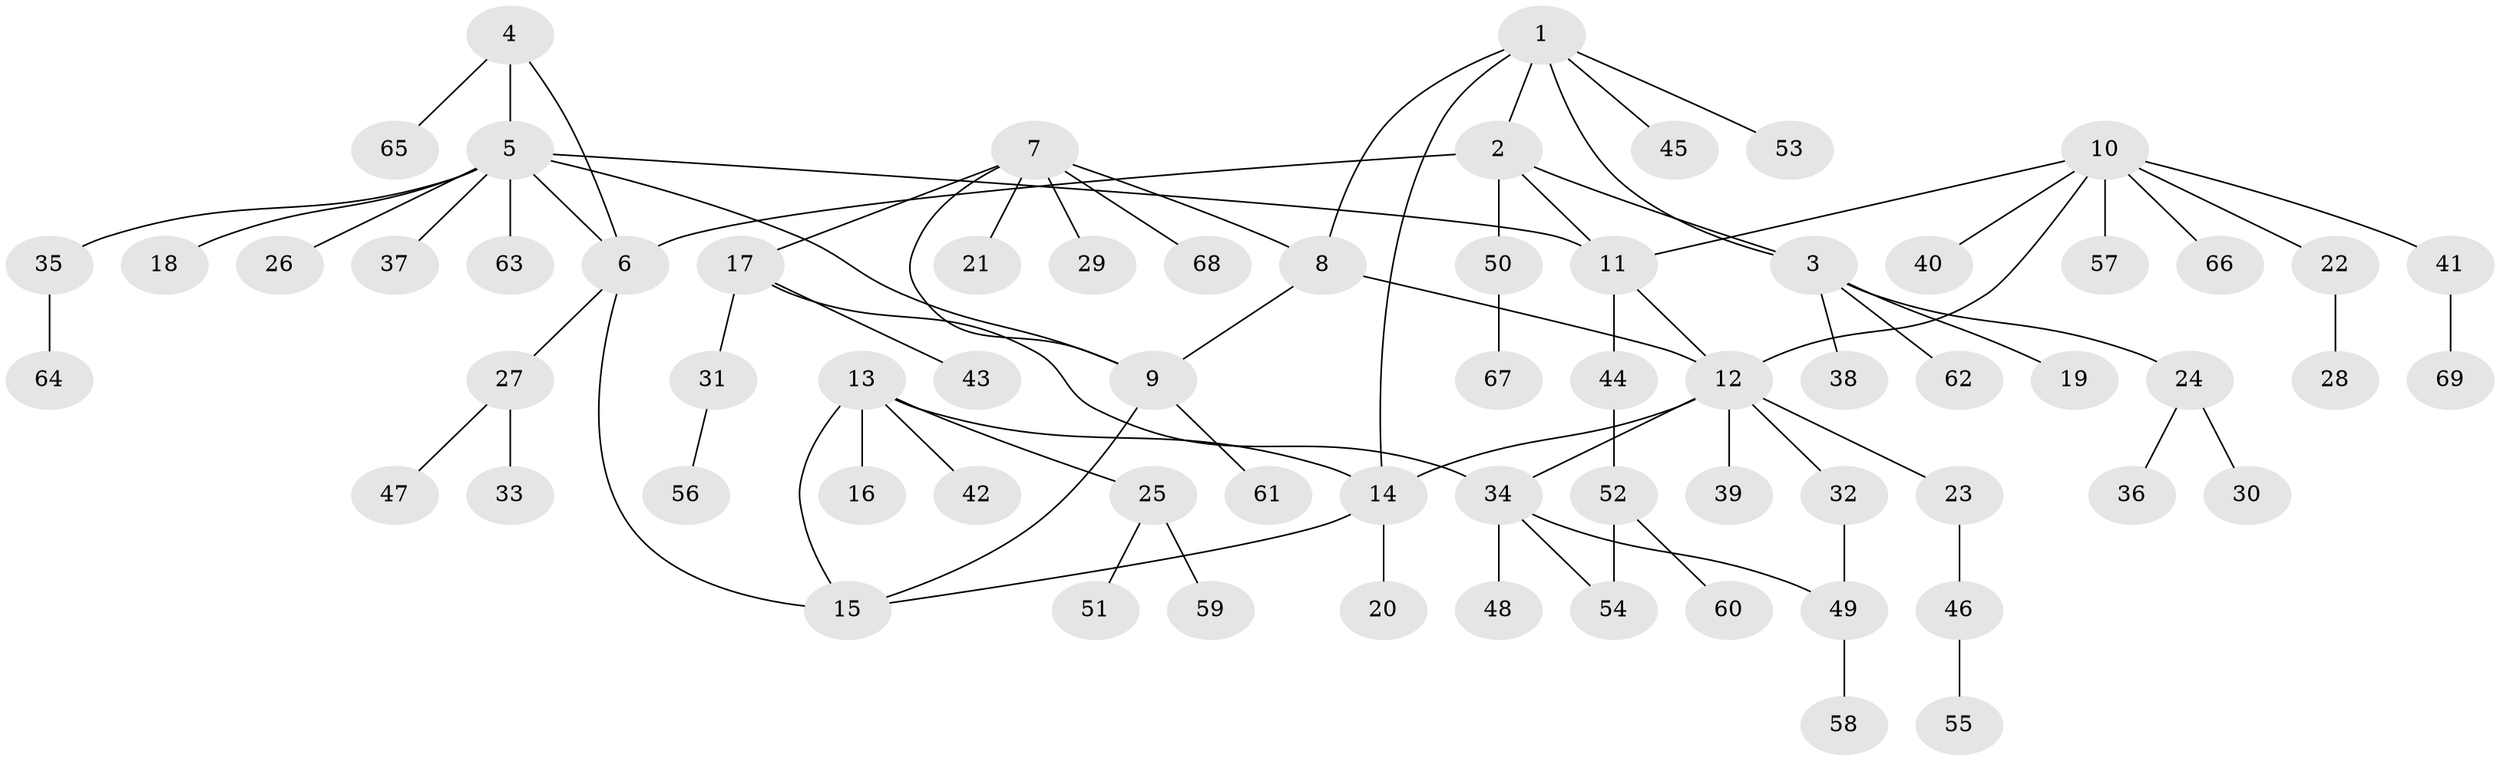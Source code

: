 // Generated by graph-tools (version 1.1) at 2025/37/03/09/25 02:37:34]
// undirected, 69 vertices, 82 edges
graph export_dot {
graph [start="1"]
  node [color=gray90,style=filled];
  1;
  2;
  3;
  4;
  5;
  6;
  7;
  8;
  9;
  10;
  11;
  12;
  13;
  14;
  15;
  16;
  17;
  18;
  19;
  20;
  21;
  22;
  23;
  24;
  25;
  26;
  27;
  28;
  29;
  30;
  31;
  32;
  33;
  34;
  35;
  36;
  37;
  38;
  39;
  40;
  41;
  42;
  43;
  44;
  45;
  46;
  47;
  48;
  49;
  50;
  51;
  52;
  53;
  54;
  55;
  56;
  57;
  58;
  59;
  60;
  61;
  62;
  63;
  64;
  65;
  66;
  67;
  68;
  69;
  1 -- 2;
  1 -- 3;
  1 -- 8;
  1 -- 14;
  1 -- 45;
  1 -- 53;
  2 -- 3;
  2 -- 6;
  2 -- 11;
  2 -- 50;
  3 -- 19;
  3 -- 24;
  3 -- 38;
  3 -- 62;
  4 -- 5;
  4 -- 6;
  4 -- 65;
  5 -- 6;
  5 -- 9;
  5 -- 11;
  5 -- 18;
  5 -- 26;
  5 -- 35;
  5 -- 37;
  5 -- 63;
  6 -- 15;
  6 -- 27;
  7 -- 8;
  7 -- 9;
  7 -- 17;
  7 -- 21;
  7 -- 29;
  7 -- 68;
  8 -- 9;
  8 -- 12;
  9 -- 15;
  9 -- 61;
  10 -- 11;
  10 -- 12;
  10 -- 22;
  10 -- 40;
  10 -- 41;
  10 -- 57;
  10 -- 66;
  11 -- 12;
  11 -- 44;
  12 -- 14;
  12 -- 23;
  12 -- 32;
  12 -- 34;
  12 -- 39;
  13 -- 14;
  13 -- 15;
  13 -- 16;
  13 -- 25;
  13 -- 42;
  14 -- 15;
  14 -- 20;
  17 -- 31;
  17 -- 34;
  17 -- 43;
  22 -- 28;
  23 -- 46;
  24 -- 30;
  24 -- 36;
  25 -- 51;
  25 -- 59;
  27 -- 33;
  27 -- 47;
  31 -- 56;
  32 -- 49;
  34 -- 48;
  34 -- 49;
  34 -- 54;
  35 -- 64;
  41 -- 69;
  44 -- 52;
  46 -- 55;
  49 -- 58;
  50 -- 67;
  52 -- 54;
  52 -- 60;
}
